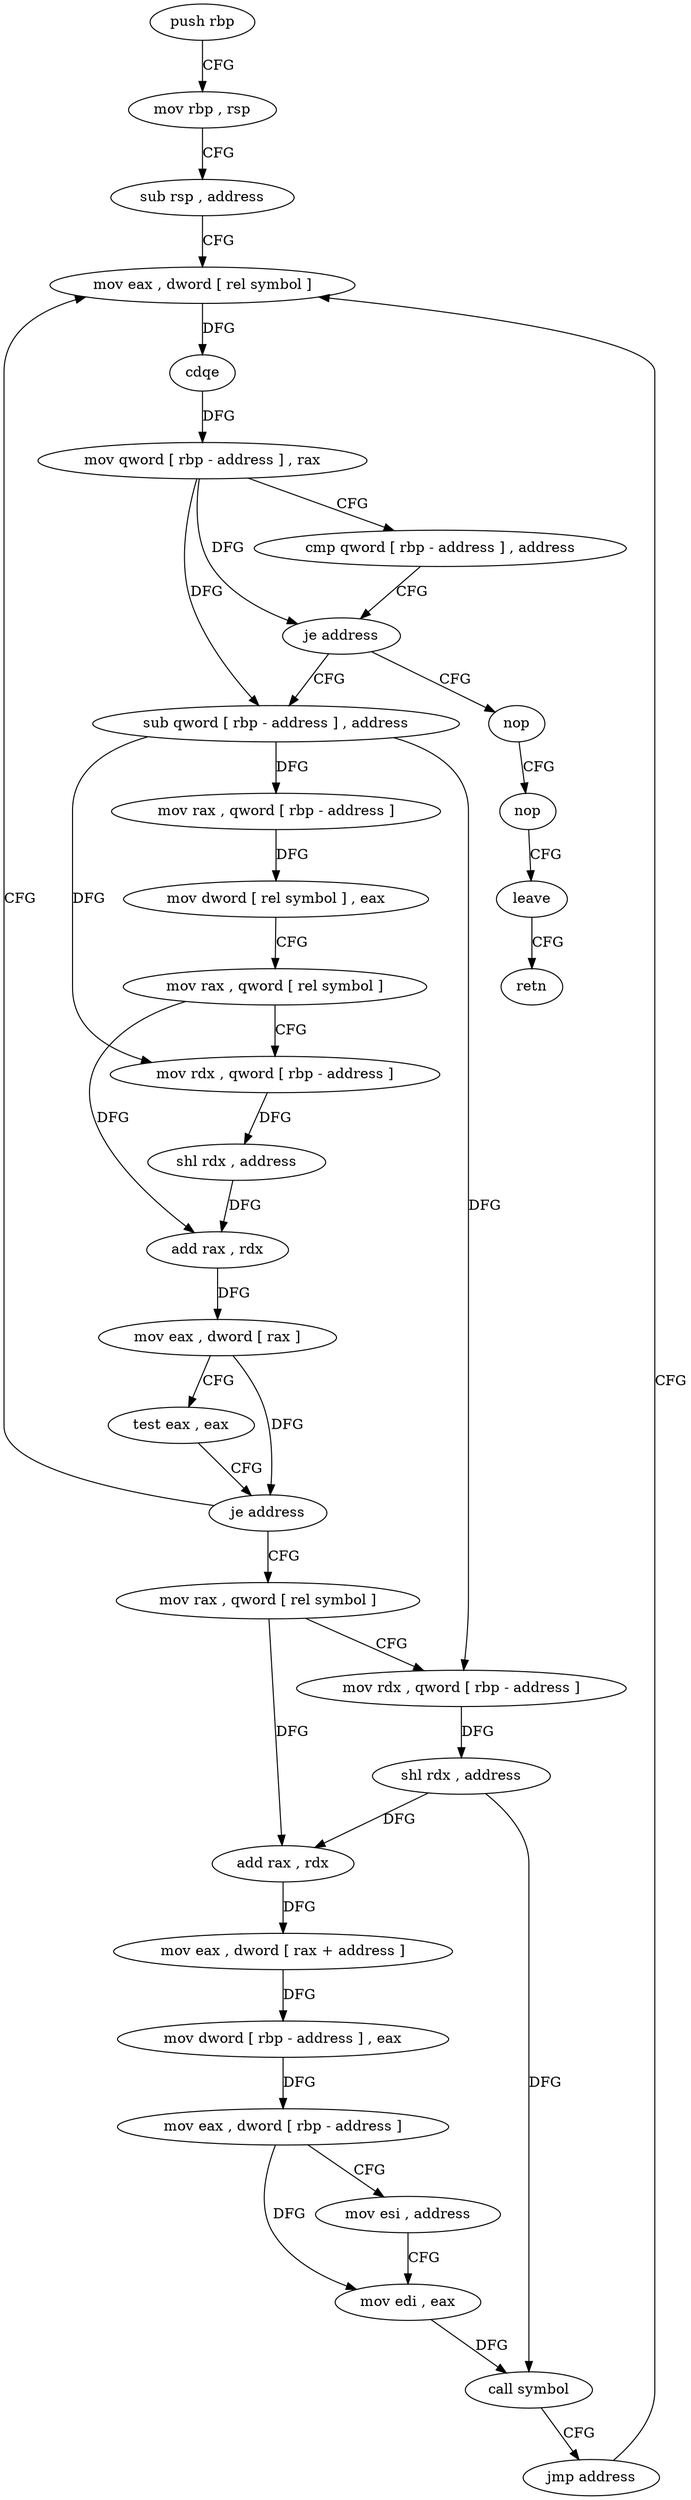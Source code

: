 digraph "func" {
"389672" [label = "push rbp" ]
"389673" [label = "mov rbp , rsp" ]
"389676" [label = "sub rsp , address" ]
"389680" [label = "mov eax , dword [ rel symbol ]" ]
"389779" [label = "nop" ]
"389780" [label = "nop" ]
"389781" [label = "leave" ]
"389782" [label = "retn" ]
"389699" [label = "sub qword [ rbp - address ] , address" ]
"389704" [label = "mov rax , qword [ rbp - address ]" ]
"389708" [label = "mov dword [ rel symbol ] , eax" ]
"389714" [label = "mov rax , qword [ rel symbol ]" ]
"389721" [label = "mov rdx , qword [ rbp - address ]" ]
"389725" [label = "shl rdx , address" ]
"389729" [label = "add rax , rdx" ]
"389732" [label = "mov eax , dword [ rax ]" ]
"389734" [label = "test eax , eax" ]
"389736" [label = "je address" ]
"389738" [label = "mov rax , qword [ rel symbol ]" ]
"389686" [label = "cdqe" ]
"389688" [label = "mov qword [ rbp - address ] , rax" ]
"389692" [label = "cmp qword [ rbp - address ] , address" ]
"389697" [label = "je address" ]
"389745" [label = "mov rdx , qword [ rbp - address ]" ]
"389749" [label = "shl rdx , address" ]
"389753" [label = "add rax , rdx" ]
"389756" [label = "mov eax , dword [ rax + address ]" ]
"389759" [label = "mov dword [ rbp - address ] , eax" ]
"389762" [label = "mov eax , dword [ rbp - address ]" ]
"389765" [label = "mov esi , address" ]
"389770" [label = "mov edi , eax" ]
"389772" [label = "call symbol" ]
"389777" [label = "jmp address" ]
"389672" -> "389673" [ label = "CFG" ]
"389673" -> "389676" [ label = "CFG" ]
"389676" -> "389680" [ label = "CFG" ]
"389680" -> "389686" [ label = "DFG" ]
"389779" -> "389780" [ label = "CFG" ]
"389780" -> "389781" [ label = "CFG" ]
"389781" -> "389782" [ label = "CFG" ]
"389699" -> "389704" [ label = "DFG" ]
"389699" -> "389721" [ label = "DFG" ]
"389699" -> "389745" [ label = "DFG" ]
"389704" -> "389708" [ label = "DFG" ]
"389708" -> "389714" [ label = "CFG" ]
"389714" -> "389721" [ label = "CFG" ]
"389714" -> "389729" [ label = "DFG" ]
"389721" -> "389725" [ label = "DFG" ]
"389725" -> "389729" [ label = "DFG" ]
"389729" -> "389732" [ label = "DFG" ]
"389732" -> "389734" [ label = "CFG" ]
"389732" -> "389736" [ label = "DFG" ]
"389734" -> "389736" [ label = "CFG" ]
"389736" -> "389680" [ label = "CFG" ]
"389736" -> "389738" [ label = "CFG" ]
"389738" -> "389745" [ label = "CFG" ]
"389738" -> "389753" [ label = "DFG" ]
"389686" -> "389688" [ label = "DFG" ]
"389688" -> "389692" [ label = "CFG" ]
"389688" -> "389697" [ label = "DFG" ]
"389688" -> "389699" [ label = "DFG" ]
"389692" -> "389697" [ label = "CFG" ]
"389697" -> "389779" [ label = "CFG" ]
"389697" -> "389699" [ label = "CFG" ]
"389745" -> "389749" [ label = "DFG" ]
"389749" -> "389753" [ label = "DFG" ]
"389749" -> "389772" [ label = "DFG" ]
"389753" -> "389756" [ label = "DFG" ]
"389756" -> "389759" [ label = "DFG" ]
"389759" -> "389762" [ label = "DFG" ]
"389762" -> "389765" [ label = "CFG" ]
"389762" -> "389770" [ label = "DFG" ]
"389765" -> "389770" [ label = "CFG" ]
"389770" -> "389772" [ label = "DFG" ]
"389772" -> "389777" [ label = "CFG" ]
"389777" -> "389680" [ label = "CFG" ]
}
